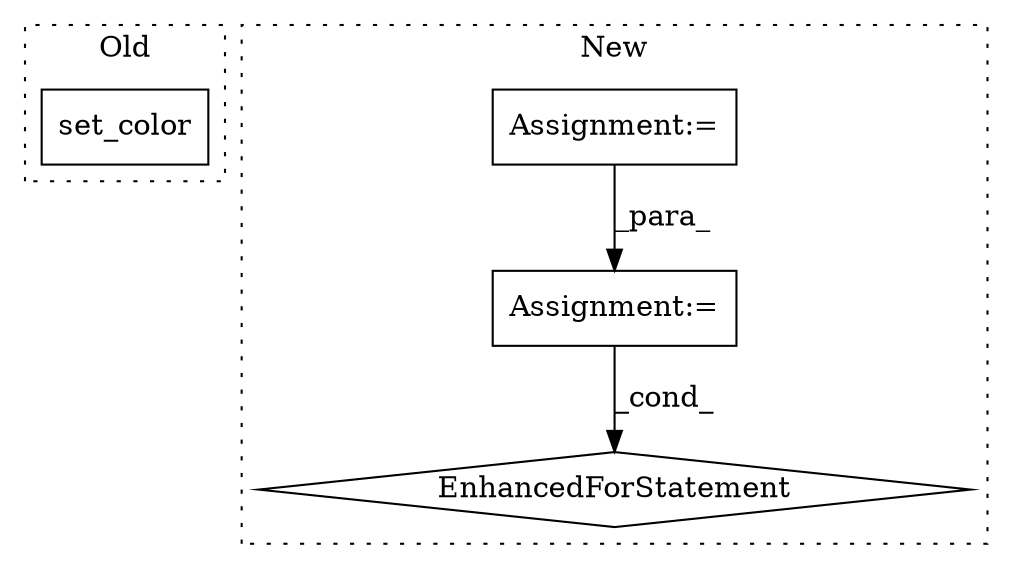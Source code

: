 digraph G {
subgraph cluster0 {
1 [label="set_color" a="32" s="27251,27271" l="10,1" shape="box"];
label = "Old";
style="dotted";
}
subgraph cluster1 {
2 [label="EnhancedForStatement" a="70" s="31189,31340" l="80,2" shape="diamond"];
3 [label="Assignment:=" a="7" s="31189,31340" l="80,2" shape="box"];
4 [label="Assignment:=" a="7" s="31124" l="1" shape="box"];
label = "New";
style="dotted";
}
3 -> 2 [label="_cond_"];
4 -> 3 [label="_para_"];
}